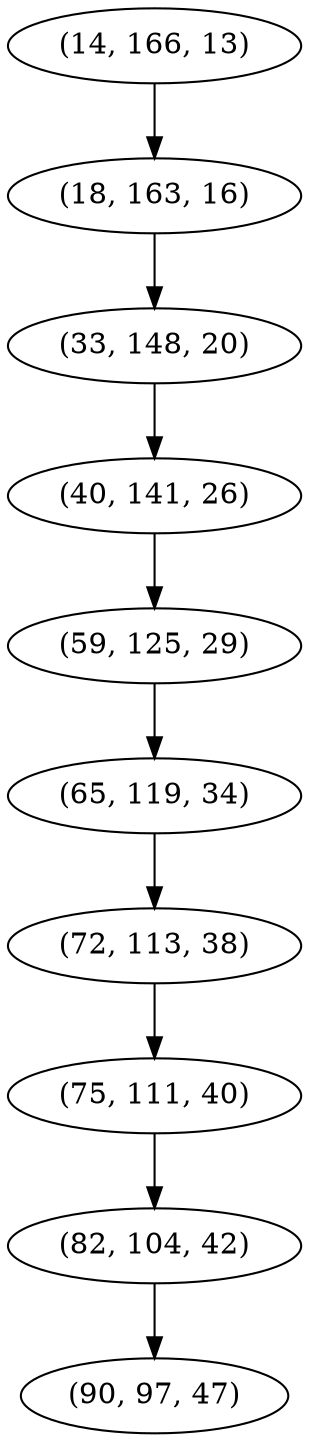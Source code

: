 digraph tree {
    "(14, 166, 13)";
    "(18, 163, 16)";
    "(33, 148, 20)";
    "(40, 141, 26)";
    "(59, 125, 29)";
    "(65, 119, 34)";
    "(72, 113, 38)";
    "(75, 111, 40)";
    "(82, 104, 42)";
    "(90, 97, 47)";
    "(14, 166, 13)" -> "(18, 163, 16)";
    "(18, 163, 16)" -> "(33, 148, 20)";
    "(33, 148, 20)" -> "(40, 141, 26)";
    "(40, 141, 26)" -> "(59, 125, 29)";
    "(59, 125, 29)" -> "(65, 119, 34)";
    "(65, 119, 34)" -> "(72, 113, 38)";
    "(72, 113, 38)" -> "(75, 111, 40)";
    "(75, 111, 40)" -> "(82, 104, 42)";
    "(82, 104, 42)" -> "(90, 97, 47)";
}
